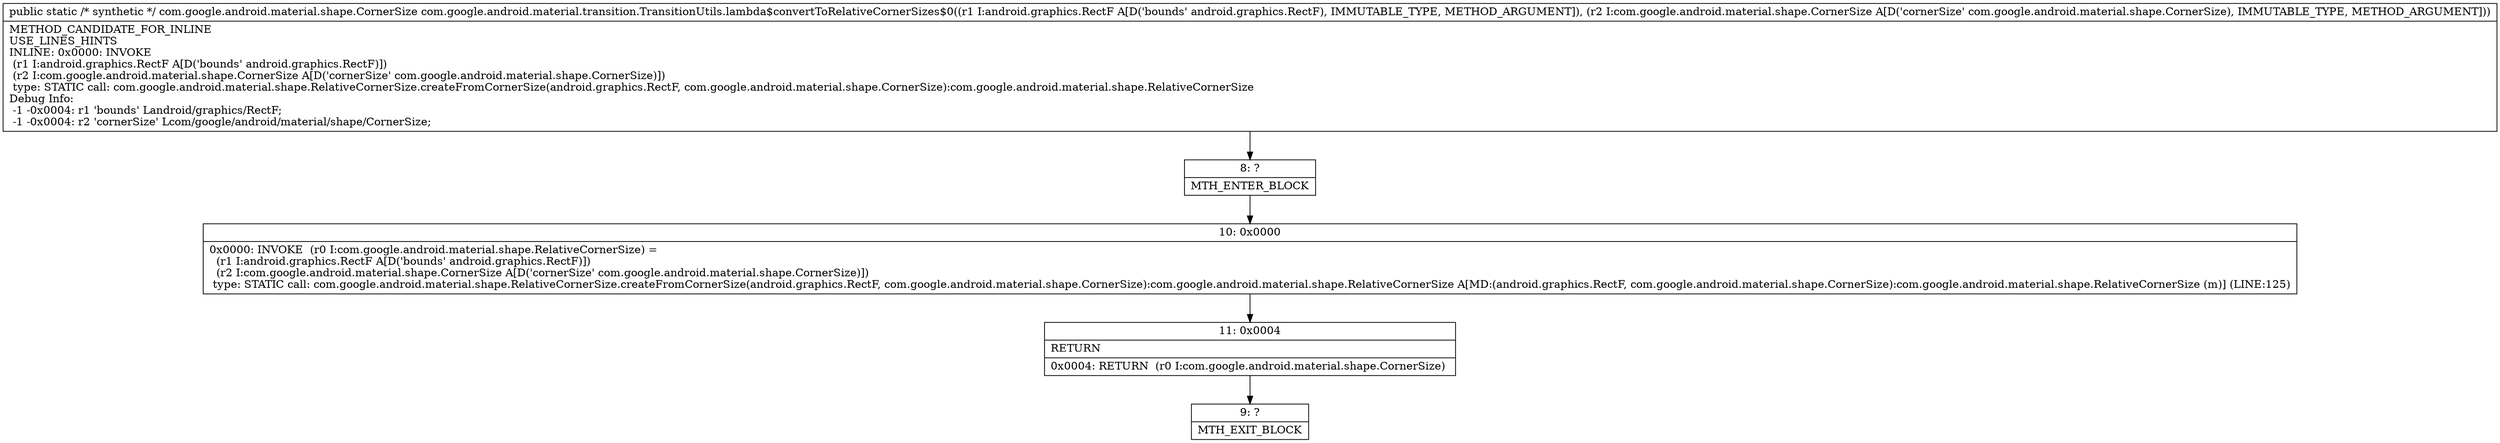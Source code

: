 digraph "CFG forcom.google.android.material.transition.TransitionUtils.lambda$convertToRelativeCornerSizes$0(Landroid\/graphics\/RectF;Lcom\/google\/android\/material\/shape\/CornerSize;)Lcom\/google\/android\/material\/shape\/CornerSize;" {
Node_8 [shape=record,label="{8\:\ ?|MTH_ENTER_BLOCK\l}"];
Node_10 [shape=record,label="{10\:\ 0x0000|0x0000: INVOKE  (r0 I:com.google.android.material.shape.RelativeCornerSize) = \l  (r1 I:android.graphics.RectF A[D('bounds' android.graphics.RectF)])\l  (r2 I:com.google.android.material.shape.CornerSize A[D('cornerSize' com.google.android.material.shape.CornerSize)])\l type: STATIC call: com.google.android.material.shape.RelativeCornerSize.createFromCornerSize(android.graphics.RectF, com.google.android.material.shape.CornerSize):com.google.android.material.shape.RelativeCornerSize A[MD:(android.graphics.RectF, com.google.android.material.shape.CornerSize):com.google.android.material.shape.RelativeCornerSize (m)] (LINE:125)\l}"];
Node_11 [shape=record,label="{11\:\ 0x0004|RETURN\l|0x0004: RETURN  (r0 I:com.google.android.material.shape.CornerSize) \l}"];
Node_9 [shape=record,label="{9\:\ ?|MTH_EXIT_BLOCK\l}"];
MethodNode[shape=record,label="{public static \/* synthetic *\/ com.google.android.material.shape.CornerSize com.google.android.material.transition.TransitionUtils.lambda$convertToRelativeCornerSizes$0((r1 I:android.graphics.RectF A[D('bounds' android.graphics.RectF), IMMUTABLE_TYPE, METHOD_ARGUMENT]), (r2 I:com.google.android.material.shape.CornerSize A[D('cornerSize' com.google.android.material.shape.CornerSize), IMMUTABLE_TYPE, METHOD_ARGUMENT]))  | METHOD_CANDIDATE_FOR_INLINE\lUSE_LINES_HINTS\lINLINE: 0x0000: INVOKE  \l  (r1 I:android.graphics.RectF A[D('bounds' android.graphics.RectF)])\l  (r2 I:com.google.android.material.shape.CornerSize A[D('cornerSize' com.google.android.material.shape.CornerSize)])\l type: STATIC call: com.google.android.material.shape.RelativeCornerSize.createFromCornerSize(android.graphics.RectF, com.google.android.material.shape.CornerSize):com.google.android.material.shape.RelativeCornerSize\lDebug Info:\l  \-1 \-0x0004: r1 'bounds' Landroid\/graphics\/RectF;\l  \-1 \-0x0004: r2 'cornerSize' Lcom\/google\/android\/material\/shape\/CornerSize;\l}"];
MethodNode -> Node_8;Node_8 -> Node_10;
Node_10 -> Node_11;
Node_11 -> Node_9;
}

